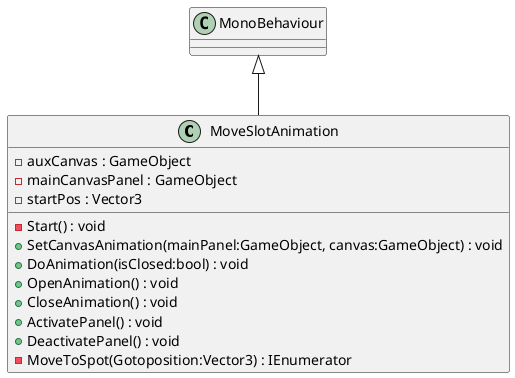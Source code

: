 @startuml
class MoveSlotAnimation {
    - auxCanvas : GameObject
    - mainCanvasPanel : GameObject
    - startPos : Vector3
    - Start() : void
    + SetCanvasAnimation(mainPanel:GameObject, canvas:GameObject) : void
    + DoAnimation(isClosed:bool) : void
    + OpenAnimation() : void
    + CloseAnimation() : void
    + ActivatePanel() : void
    + DeactivatePanel() : void
    - MoveToSpot(Gotoposition:Vector3) : IEnumerator
}
MonoBehaviour <|-- MoveSlotAnimation
@enduml
